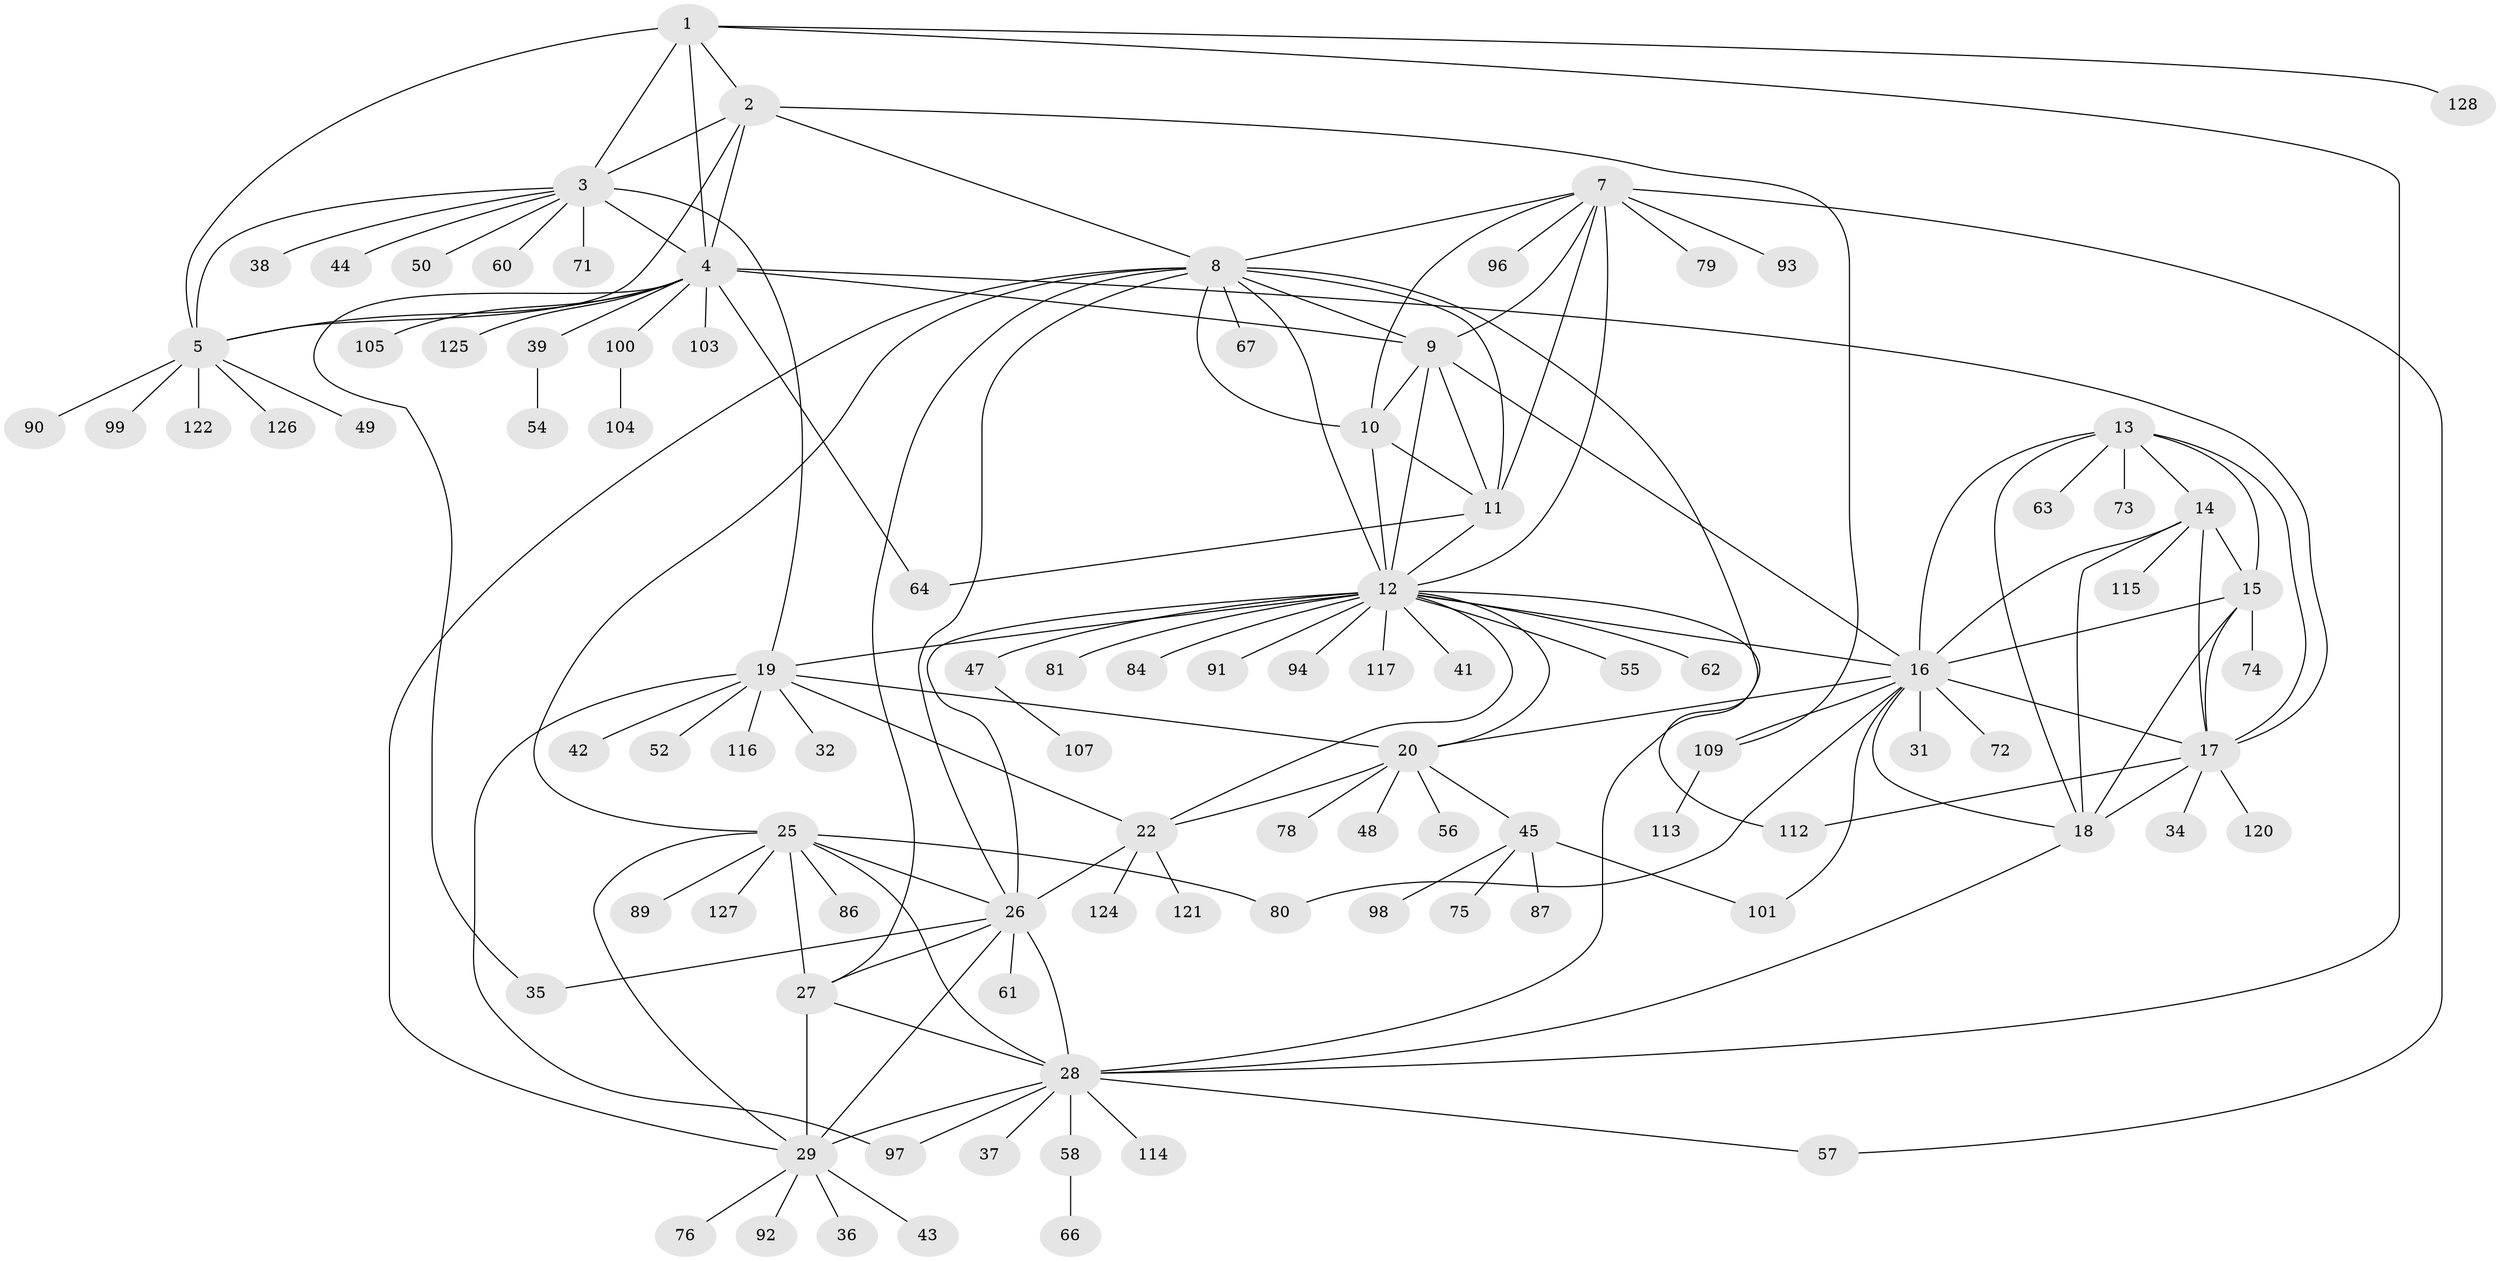 // Generated by graph-tools (version 1.1) at 2025/24/03/03/25 07:24:11]
// undirected, 99 vertices, 154 edges
graph export_dot {
graph [start="1"]
  node [color=gray90,style=filled];
  1 [super="+33"];
  2 [super="+65"];
  3 [super="+6"];
  4 [super="+59"];
  5 [super="+111"];
  7 [super="+70"];
  8 [super="+30"];
  9;
  10 [super="+83"];
  11;
  12 [super="+24"];
  13;
  14 [super="+123"];
  15;
  16 [super="+53"];
  17 [super="+68"];
  18;
  19 [super="+23"];
  20 [super="+21"];
  22 [super="+51"];
  25 [super="+102"];
  26 [super="+46"];
  27 [super="+106"];
  28 [super="+119"];
  29 [super="+85"];
  31;
  32;
  34;
  35;
  36 [super="+40"];
  37;
  38;
  39;
  41 [super="+69"];
  42;
  43;
  44;
  45 [super="+95"];
  47;
  48;
  49;
  50;
  52;
  54 [super="+118"];
  55;
  56;
  57;
  58;
  60;
  61;
  62;
  63;
  64 [super="+77"];
  66;
  67 [super="+108"];
  71 [super="+88"];
  72;
  73;
  74;
  75;
  76;
  78;
  79;
  80;
  81 [super="+82"];
  84;
  86;
  87;
  89;
  90;
  91;
  92;
  93;
  94;
  96;
  97;
  98;
  99;
  100;
  101;
  103;
  104 [super="+110"];
  105;
  107;
  109;
  112;
  113;
  114;
  115;
  116;
  117;
  120;
  121;
  122;
  124;
  125;
  126;
  127;
  128;
  1 -- 2;
  1 -- 3 [weight=2];
  1 -- 4;
  1 -- 5;
  1 -- 28;
  1 -- 128;
  2 -- 3 [weight=2];
  2 -- 4;
  2 -- 5;
  2 -- 8;
  2 -- 109;
  3 -- 4 [weight=2];
  3 -- 5 [weight=2];
  3 -- 50;
  3 -- 71;
  3 -- 38;
  3 -- 44;
  3 -- 19;
  3 -- 60;
  4 -- 5;
  4 -- 17;
  4 -- 35;
  4 -- 39;
  4 -- 100;
  4 -- 103;
  4 -- 105;
  4 -- 64;
  4 -- 9;
  4 -- 125;
  5 -- 49;
  5 -- 90;
  5 -- 99;
  5 -- 126;
  5 -- 122;
  7 -- 8;
  7 -- 9;
  7 -- 10;
  7 -- 11;
  7 -- 12;
  7 -- 57;
  7 -- 79;
  7 -- 93;
  7 -- 96;
  8 -- 9;
  8 -- 10;
  8 -- 11;
  8 -- 12;
  8 -- 67;
  8 -- 25;
  8 -- 26;
  8 -- 27;
  8 -- 28;
  8 -- 29;
  9 -- 10;
  9 -- 11;
  9 -- 12;
  9 -- 16;
  10 -- 11;
  10 -- 12;
  11 -- 12;
  11 -- 64;
  12 -- 41;
  12 -- 47;
  12 -- 62;
  12 -- 81;
  12 -- 117;
  12 -- 112;
  12 -- 19 [weight=2];
  12 -- 20 [weight=2];
  12 -- 22;
  12 -- 84;
  12 -- 55;
  12 -- 26;
  12 -- 91;
  12 -- 94;
  12 -- 16;
  13 -- 14;
  13 -- 15;
  13 -- 16;
  13 -- 17;
  13 -- 18;
  13 -- 63;
  13 -- 73;
  14 -- 15;
  14 -- 16;
  14 -- 17;
  14 -- 18;
  14 -- 115;
  15 -- 16;
  15 -- 17;
  15 -- 18;
  15 -- 74;
  16 -- 17;
  16 -- 18;
  16 -- 31;
  16 -- 72;
  16 -- 80;
  16 -- 20;
  16 -- 101;
  16 -- 109;
  17 -- 18;
  17 -- 34;
  17 -- 112;
  17 -- 120;
  18 -- 28;
  19 -- 20 [weight=4];
  19 -- 22 [weight=2];
  19 -- 52;
  19 -- 97;
  19 -- 32;
  19 -- 116;
  19 -- 42;
  20 -- 22 [weight=2];
  20 -- 48;
  20 -- 56;
  20 -- 45;
  20 -- 78;
  22 -- 121;
  22 -- 124;
  22 -- 26;
  25 -- 26;
  25 -- 27;
  25 -- 28;
  25 -- 29;
  25 -- 80;
  25 -- 86;
  25 -- 89;
  25 -- 127;
  26 -- 27;
  26 -- 28;
  26 -- 29;
  26 -- 35;
  26 -- 61;
  27 -- 28;
  27 -- 29;
  28 -- 29;
  28 -- 37;
  28 -- 57;
  28 -- 58;
  28 -- 97;
  28 -- 114;
  29 -- 36;
  29 -- 43;
  29 -- 76;
  29 -- 92;
  39 -- 54;
  45 -- 75;
  45 -- 87;
  45 -- 98;
  45 -- 101;
  47 -- 107;
  58 -- 66;
  100 -- 104;
  109 -- 113;
}
